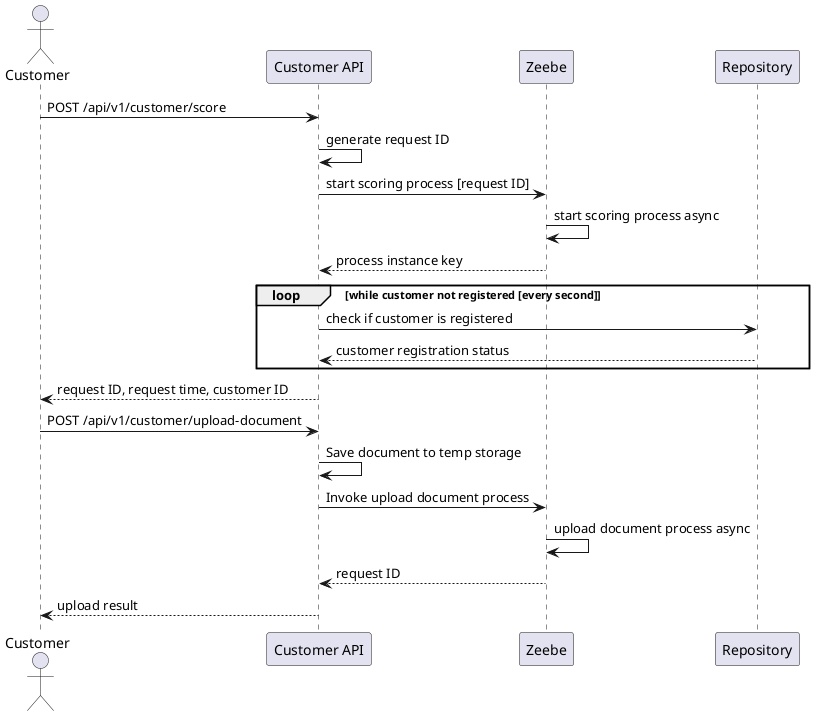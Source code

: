 @startuml

actor Customer
participant "Customer API" as CustomerController
participant "Zeebe" as DaprClient
participant "Repository" as Repository

Customer -> CustomerController: POST /api/v1/customer/score
CustomerController -> CustomerController: generate request ID
CustomerController -> DaprClient: start scoring process [request ID]
DaprClient -> DaprClient: start scoring process async
DaprClient -->CustomerController: process instance key 
loop while customer not registered [every second]
    CustomerController -> Repository: check if customer is registered
    Repository --> CustomerController: customer registration status
end
CustomerController --> Customer: request ID, request time, customer ID

Customer -> CustomerController: POST /api/v1/customer/upload-document
CustomerController -> CustomerController: Save document to temp storage
CustomerController -> DaprClient: Invoke upload document process
DaprClient -> DaprClient: upload document process async
DaprClient --> CustomerController: request ID
CustomerController --> Customer: upload result

@enduml